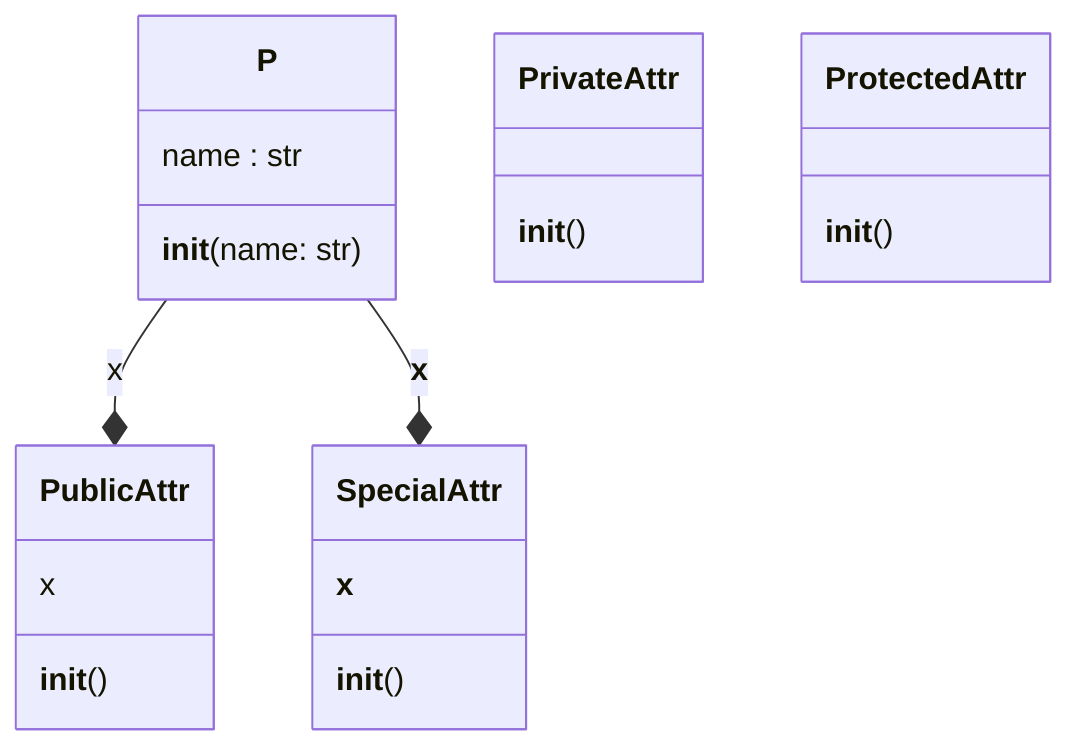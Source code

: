 classDiagram
  class P {
    name : str
    __init__(name: str)
  }
  class PrivateAttr {
    __init__()
  }
  class ProtectedAttr {
    __init__()
  }
  class PublicAttr {
    x
    __init__()
  }
  class SpecialAttr {
    __x__
    __init__()
  }
  P --* PublicAttr : x
  P --* SpecialAttr : __x__